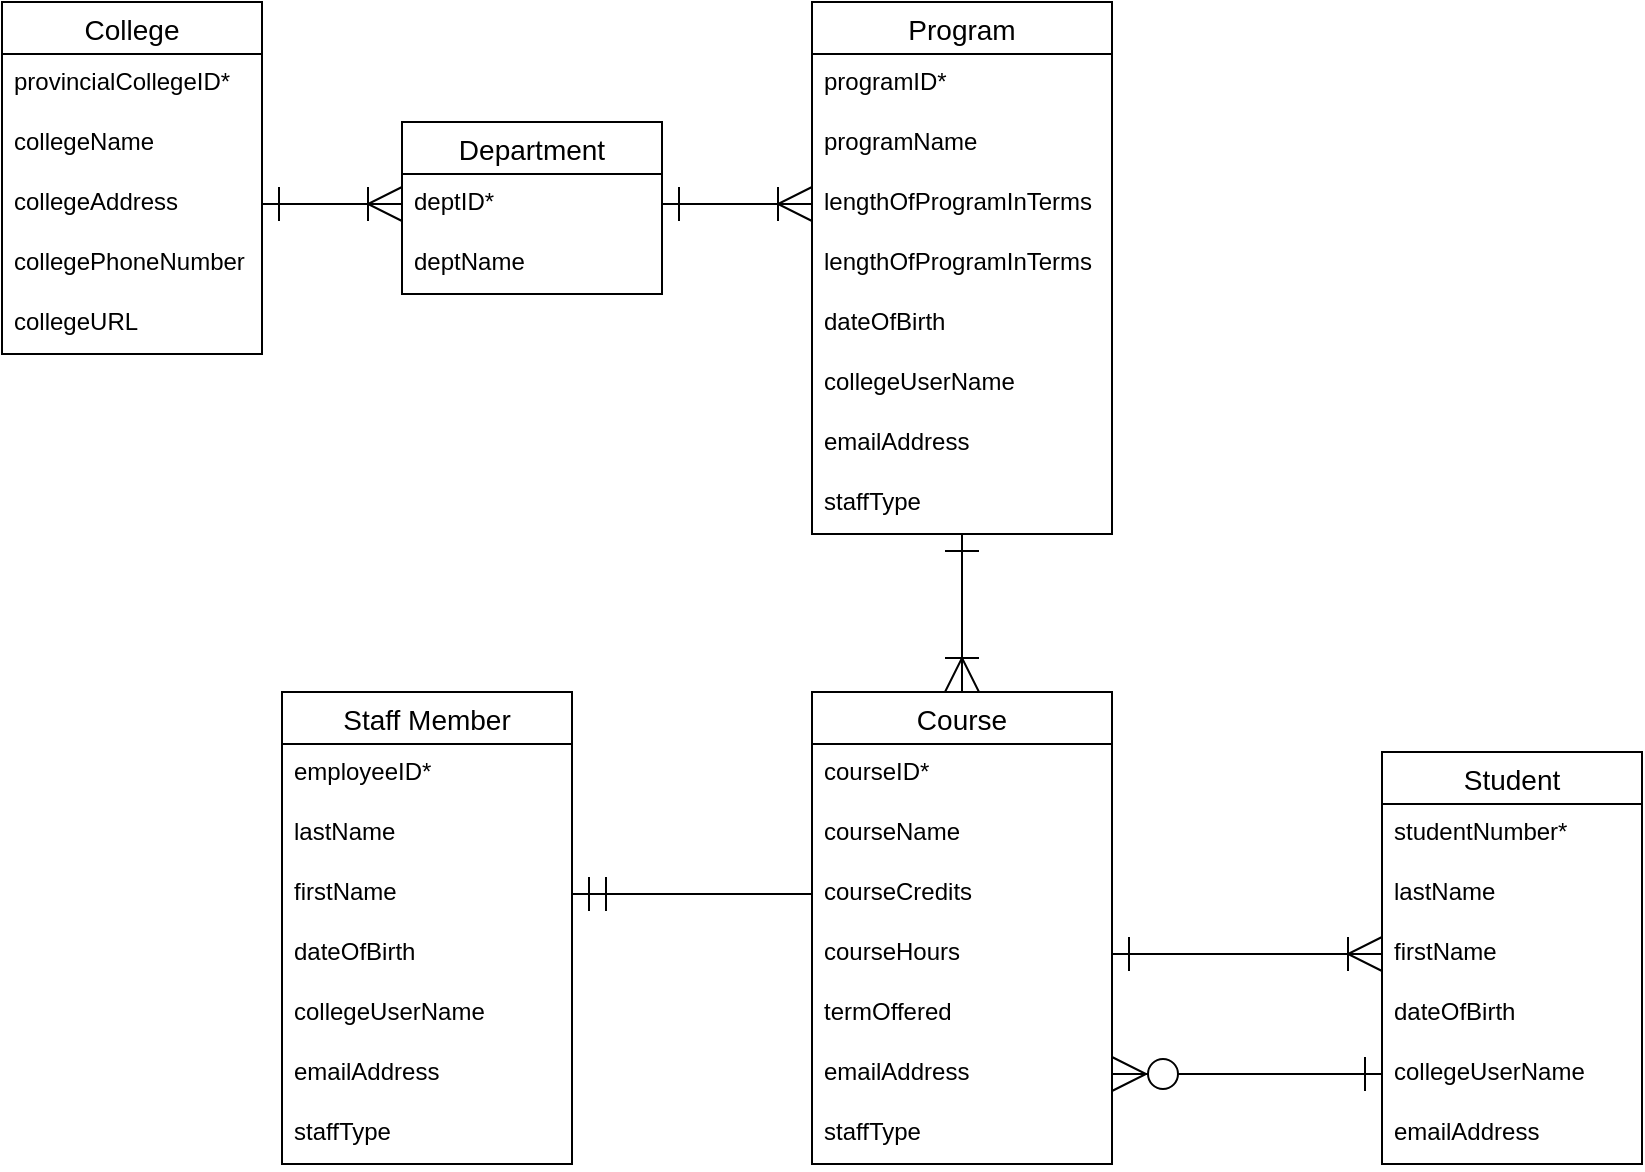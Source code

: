 <mxfile version="14.9.2" type="github">
  <diagram id="qqELx0O74SyiydXtpBy1" name="Page-1">
    <mxGraphModel dx="1185" dy="635" grid="1" gridSize="10" guides="1" tooltips="1" connect="1" arrows="1" fold="1" page="1" pageScale="1" pageWidth="850" pageHeight="1100" math="0" shadow="0">
      <root>
        <mxCell id="0" />
        <mxCell id="1" parent="0" />
        <mxCell id="kNo_PR_JKWqj8q4_l_mU-1" value="College" style="swimlane;fontStyle=0;childLayout=stackLayout;horizontal=1;startSize=26;horizontalStack=0;resizeParent=1;resizeParentMax=0;resizeLast=0;collapsible=1;marginBottom=0;align=center;fontSize=14;swimlaneLine=1;" vertex="1" parent="1">
          <mxGeometry x="20" y="20" width="130" height="176" as="geometry">
            <mxRectangle x="50" y="40" width="80" height="26" as="alternateBounds" />
          </mxGeometry>
        </mxCell>
        <mxCell id="kNo_PR_JKWqj8q4_l_mU-2" value="provincialCollegeID*" style="text;strokeColor=none;fillColor=none;spacingLeft=4;spacingRight=4;overflow=hidden;rotatable=0;points=[[0,0.5],[1,0.5]];portConstraint=eastwest;fontSize=12;" vertex="1" parent="kNo_PR_JKWqj8q4_l_mU-1">
          <mxGeometry y="26" width="130" height="30" as="geometry" />
        </mxCell>
        <mxCell id="kNo_PR_JKWqj8q4_l_mU-3" value="collegeName" style="text;strokeColor=none;fillColor=none;spacingLeft=4;spacingRight=4;overflow=hidden;rotatable=0;points=[[0,0.5],[1,0.5]];portConstraint=eastwest;fontSize=12;" vertex="1" parent="kNo_PR_JKWqj8q4_l_mU-1">
          <mxGeometry y="56" width="130" height="30" as="geometry" />
        </mxCell>
        <mxCell id="kNo_PR_JKWqj8q4_l_mU-4" value="collegeAddress" style="text;strokeColor=none;fillColor=none;spacingLeft=4;spacingRight=4;overflow=hidden;rotatable=0;points=[[0,0.5],[1,0.5]];portConstraint=eastwest;fontSize=12;" vertex="1" parent="kNo_PR_JKWqj8q4_l_mU-1">
          <mxGeometry y="86" width="130" height="30" as="geometry" />
        </mxCell>
        <mxCell id="kNo_PR_JKWqj8q4_l_mU-12" value="collegePhoneNumber&#xa;" style="text;strokeColor=none;fillColor=none;spacingLeft=4;spacingRight=4;overflow=hidden;rotatable=0;points=[[0,0.5],[1,0.5]];portConstraint=eastwest;fontSize=12;" vertex="1" parent="kNo_PR_JKWqj8q4_l_mU-1">
          <mxGeometry y="116" width="130" height="30" as="geometry" />
        </mxCell>
        <mxCell id="kNo_PR_JKWqj8q4_l_mU-13" value="collegeURL" style="text;strokeColor=none;fillColor=none;spacingLeft=4;spacingRight=4;overflow=hidden;rotatable=0;points=[[0,0.5],[1,0.5]];portConstraint=eastwest;fontSize=12;" vertex="1" parent="kNo_PR_JKWqj8q4_l_mU-1">
          <mxGeometry y="146" width="130" height="30" as="geometry" />
        </mxCell>
        <mxCell id="kNo_PR_JKWqj8q4_l_mU-15" value="Department" style="swimlane;fontStyle=0;childLayout=stackLayout;horizontal=1;startSize=26;horizontalStack=0;resizeParent=1;resizeParentMax=0;resizeLast=0;collapsible=1;marginBottom=0;align=center;fontSize=14;swimlaneLine=1;" vertex="1" parent="1">
          <mxGeometry x="220" y="80" width="130" height="86" as="geometry">
            <mxRectangle x="50" y="40" width="80" height="26" as="alternateBounds" />
          </mxGeometry>
        </mxCell>
        <mxCell id="kNo_PR_JKWqj8q4_l_mU-16" value="deptID*" style="text;strokeColor=none;fillColor=none;spacingLeft=4;spacingRight=4;overflow=hidden;rotatable=0;points=[[0,0.5],[1,0.5]];portConstraint=eastwest;fontSize=12;" vertex="1" parent="kNo_PR_JKWqj8q4_l_mU-15">
          <mxGeometry y="26" width="130" height="30" as="geometry" />
        </mxCell>
        <mxCell id="kNo_PR_JKWqj8q4_l_mU-17" value="deptName" style="text;strokeColor=none;fillColor=none;spacingLeft=4;spacingRight=4;overflow=hidden;rotatable=0;points=[[0,0.5],[1,0.5]];portConstraint=eastwest;fontSize=12;" vertex="1" parent="kNo_PR_JKWqj8q4_l_mU-15">
          <mxGeometry y="56" width="130" height="30" as="geometry" />
        </mxCell>
        <mxCell id="kNo_PR_JKWqj8q4_l_mU-21" value="Staff Member" style="swimlane;fontStyle=0;childLayout=stackLayout;horizontal=1;startSize=26;horizontalStack=0;resizeParent=1;resizeParentMax=0;resizeLast=0;collapsible=1;marginBottom=0;align=center;fontSize=14;swimlaneLine=1;" vertex="1" parent="1">
          <mxGeometry x="160" y="365" width="145" height="236" as="geometry">
            <mxRectangle x="50" y="40" width="80" height="26" as="alternateBounds" />
          </mxGeometry>
        </mxCell>
        <mxCell id="kNo_PR_JKWqj8q4_l_mU-22" value="employeeID*" style="text;strokeColor=none;fillColor=none;spacingLeft=4;spacingRight=4;overflow=hidden;rotatable=0;points=[[0,0.5],[1,0.5]];portConstraint=eastwest;fontSize=12;" vertex="1" parent="kNo_PR_JKWqj8q4_l_mU-21">
          <mxGeometry y="26" width="145" height="30" as="geometry" />
        </mxCell>
        <mxCell id="kNo_PR_JKWqj8q4_l_mU-23" value="lastName" style="text;strokeColor=none;fillColor=none;spacingLeft=4;spacingRight=4;overflow=hidden;rotatable=0;points=[[0,0.5],[1,0.5]];portConstraint=eastwest;fontSize=12;" vertex="1" parent="kNo_PR_JKWqj8q4_l_mU-21">
          <mxGeometry y="56" width="145" height="30" as="geometry" />
        </mxCell>
        <mxCell id="kNo_PR_JKWqj8q4_l_mU-24" value="firstName&#xa;" style="text;strokeColor=none;fillColor=none;spacingLeft=4;spacingRight=4;overflow=hidden;rotatable=0;points=[[0,0.5],[1,0.5]];portConstraint=eastwest;fontSize=12;" vertex="1" parent="kNo_PR_JKWqj8q4_l_mU-21">
          <mxGeometry y="86" width="145" height="30" as="geometry" />
        </mxCell>
        <mxCell id="kNo_PR_JKWqj8q4_l_mU-25" value="dateOfBirth" style="text;strokeColor=none;fillColor=none;spacingLeft=4;spacingRight=4;overflow=hidden;rotatable=0;points=[[0,0.5],[1,0.5]];portConstraint=eastwest;fontSize=12;" vertex="1" parent="kNo_PR_JKWqj8q4_l_mU-21">
          <mxGeometry y="116" width="145" height="30" as="geometry" />
        </mxCell>
        <mxCell id="kNo_PR_JKWqj8q4_l_mU-26" value="collegeUserName&#xa;" style="text;strokeColor=none;fillColor=none;spacingLeft=4;spacingRight=4;overflow=hidden;rotatable=0;points=[[0,0.5],[1,0.5]];portConstraint=eastwest;fontSize=12;" vertex="1" parent="kNo_PR_JKWqj8q4_l_mU-21">
          <mxGeometry y="146" width="145" height="30" as="geometry" />
        </mxCell>
        <mxCell id="kNo_PR_JKWqj8q4_l_mU-27" value="emailAddress&#xa;" style="text;strokeColor=none;fillColor=none;spacingLeft=4;spacingRight=4;overflow=hidden;rotatable=0;points=[[0,0.5],[1,0.5]];portConstraint=eastwest;fontSize=12;" vertex="1" parent="kNo_PR_JKWqj8q4_l_mU-21">
          <mxGeometry y="176" width="145" height="30" as="geometry" />
        </mxCell>
        <mxCell id="kNo_PR_JKWqj8q4_l_mU-28" value="staffType" style="text;strokeColor=none;fillColor=none;spacingLeft=4;spacingRight=4;overflow=hidden;rotatable=0;points=[[0,0.5],[1,0.5]];portConstraint=eastwest;fontSize=12;" vertex="1" parent="kNo_PR_JKWqj8q4_l_mU-21">
          <mxGeometry y="206" width="145" height="30" as="geometry" />
        </mxCell>
        <mxCell id="kNo_PR_JKWqj8q4_l_mU-29" value="Student" style="swimlane;fontStyle=0;childLayout=stackLayout;horizontal=1;startSize=26;horizontalStack=0;resizeParent=1;resizeParentMax=0;resizeLast=0;collapsible=1;marginBottom=0;align=center;fontSize=14;swimlaneLine=1;" vertex="1" parent="1">
          <mxGeometry x="710" y="395" width="130" height="206" as="geometry">
            <mxRectangle x="50" y="40" width="80" height="26" as="alternateBounds" />
          </mxGeometry>
        </mxCell>
        <mxCell id="kNo_PR_JKWqj8q4_l_mU-30" value="studentNumber*" style="text;strokeColor=none;fillColor=none;spacingLeft=4;spacingRight=4;overflow=hidden;rotatable=0;points=[[0,0.5],[1,0.5]];portConstraint=eastwest;fontSize=12;" vertex="1" parent="kNo_PR_JKWqj8q4_l_mU-29">
          <mxGeometry y="26" width="130" height="30" as="geometry" />
        </mxCell>
        <mxCell id="kNo_PR_JKWqj8q4_l_mU-31" value="lastName" style="text;strokeColor=none;fillColor=none;spacingLeft=4;spacingRight=4;overflow=hidden;rotatable=0;points=[[0,0.5],[1,0.5]];portConstraint=eastwest;fontSize=12;" vertex="1" parent="kNo_PR_JKWqj8q4_l_mU-29">
          <mxGeometry y="56" width="130" height="30" as="geometry" />
        </mxCell>
        <mxCell id="kNo_PR_JKWqj8q4_l_mU-32" value="firstName&#xa;" style="text;strokeColor=none;fillColor=none;spacingLeft=4;spacingRight=4;overflow=hidden;rotatable=0;points=[[0,0.5],[1,0.5]];portConstraint=eastwest;fontSize=12;" vertex="1" parent="kNo_PR_JKWqj8q4_l_mU-29">
          <mxGeometry y="86" width="130" height="30" as="geometry" />
        </mxCell>
        <mxCell id="kNo_PR_JKWqj8q4_l_mU-33" value="dateOfBirth" style="text;strokeColor=none;fillColor=none;spacingLeft=4;spacingRight=4;overflow=hidden;rotatable=0;points=[[0,0.5],[1,0.5]];portConstraint=eastwest;fontSize=12;" vertex="1" parent="kNo_PR_JKWqj8q4_l_mU-29">
          <mxGeometry y="116" width="130" height="30" as="geometry" />
        </mxCell>
        <mxCell id="kNo_PR_JKWqj8q4_l_mU-34" value="collegeUserName&#xa;" style="text;strokeColor=none;fillColor=none;spacingLeft=4;spacingRight=4;overflow=hidden;rotatable=0;points=[[0,0.5],[1,0.5]];portConstraint=eastwest;fontSize=12;" vertex="1" parent="kNo_PR_JKWqj8q4_l_mU-29">
          <mxGeometry y="146" width="130" height="30" as="geometry" />
        </mxCell>
        <mxCell id="kNo_PR_JKWqj8q4_l_mU-35" value="emailAddress&#xa;" style="text;strokeColor=none;fillColor=none;spacingLeft=4;spacingRight=4;overflow=hidden;rotatable=0;points=[[0,0.5],[1,0.5]];portConstraint=eastwest;fontSize=12;" vertex="1" parent="kNo_PR_JKWqj8q4_l_mU-29">
          <mxGeometry y="176" width="130" height="30" as="geometry" />
        </mxCell>
        <mxCell id="kNo_PR_JKWqj8q4_l_mU-66" style="edgeStyle=orthogonalEdgeStyle;rounded=0;orthogonalLoop=1;jettySize=auto;html=1;entryX=0.5;entryY=0;entryDx=0;entryDy=0;fontSize=14;startArrow=ERone;startFill=0;endArrow=ERoneToMany;endFill=0;startSize=15;endSize=15;strokeWidth=1;" edge="1" parent="1" source="kNo_PR_JKWqj8q4_l_mU-37" target="kNo_PR_JKWqj8q4_l_mU-45">
          <mxGeometry relative="1" as="geometry" />
        </mxCell>
        <mxCell id="kNo_PR_JKWqj8q4_l_mU-37" value="Program" style="swimlane;fontStyle=0;childLayout=stackLayout;horizontal=1;startSize=26;horizontalStack=0;resizeParent=1;resizeParentMax=0;resizeLast=0;collapsible=1;marginBottom=0;align=center;fontSize=14;swimlaneLine=1;" vertex="1" parent="1">
          <mxGeometry x="425" y="20" width="150" height="266" as="geometry">
            <mxRectangle x="50" y="40" width="80" height="26" as="alternateBounds" />
          </mxGeometry>
        </mxCell>
        <mxCell id="kNo_PR_JKWqj8q4_l_mU-38" value="programID*" style="text;strokeColor=none;fillColor=none;spacingLeft=4;spacingRight=4;overflow=hidden;rotatable=0;points=[[0,0.5],[1,0.5]];portConstraint=eastwest;fontSize=12;" vertex="1" parent="kNo_PR_JKWqj8q4_l_mU-37">
          <mxGeometry y="26" width="150" height="30" as="geometry" />
        </mxCell>
        <mxCell id="kNo_PR_JKWqj8q4_l_mU-39" value="programName" style="text;strokeColor=none;fillColor=none;spacingLeft=4;spacingRight=4;overflow=hidden;rotatable=0;points=[[0,0.5],[1,0.5]];portConstraint=eastwest;fontSize=12;" vertex="1" parent="kNo_PR_JKWqj8q4_l_mU-37">
          <mxGeometry y="56" width="150" height="30" as="geometry" />
        </mxCell>
        <mxCell id="kNo_PR_JKWqj8q4_l_mU-69" value="lengthOfProgramInTerms" style="text;strokeColor=none;fillColor=none;spacingLeft=4;spacingRight=4;overflow=hidden;rotatable=0;points=[[0,0.5],[1,0.5]];portConstraint=eastwest;fontSize=12;" vertex="1" parent="kNo_PR_JKWqj8q4_l_mU-37">
          <mxGeometry y="86" width="150" height="30" as="geometry" />
        </mxCell>
        <mxCell id="kNo_PR_JKWqj8q4_l_mU-40" value="lengthOfProgramInTerms" style="text;strokeColor=none;fillColor=none;spacingLeft=4;spacingRight=4;overflow=hidden;rotatable=0;points=[[0,0.5],[1,0.5]];portConstraint=eastwest;fontSize=12;" vertex="1" parent="kNo_PR_JKWqj8q4_l_mU-37">
          <mxGeometry y="116" width="150" height="30" as="geometry" />
        </mxCell>
        <mxCell id="kNo_PR_JKWqj8q4_l_mU-41" value="dateOfBirth" style="text;strokeColor=none;fillColor=none;spacingLeft=4;spacingRight=4;overflow=hidden;rotatable=0;points=[[0,0.5],[1,0.5]];portConstraint=eastwest;fontSize=12;" vertex="1" parent="kNo_PR_JKWqj8q4_l_mU-37">
          <mxGeometry y="146" width="150" height="30" as="geometry" />
        </mxCell>
        <mxCell id="kNo_PR_JKWqj8q4_l_mU-42" value="collegeUserName&#xa;" style="text;strokeColor=none;fillColor=none;spacingLeft=4;spacingRight=4;overflow=hidden;rotatable=0;points=[[0,0.5],[1,0.5]];portConstraint=eastwest;fontSize=12;" vertex="1" parent="kNo_PR_JKWqj8q4_l_mU-37">
          <mxGeometry y="176" width="150" height="30" as="geometry" />
        </mxCell>
        <mxCell id="kNo_PR_JKWqj8q4_l_mU-43" value="emailAddress&#xa;" style="text;strokeColor=none;fillColor=none;spacingLeft=4;spacingRight=4;overflow=hidden;rotatable=0;points=[[0,0.5],[1,0.5]];portConstraint=eastwest;fontSize=12;" vertex="1" parent="kNo_PR_JKWqj8q4_l_mU-37">
          <mxGeometry y="206" width="150" height="30" as="geometry" />
        </mxCell>
        <mxCell id="kNo_PR_JKWqj8q4_l_mU-44" value="staffType" style="text;strokeColor=none;fillColor=none;spacingLeft=4;spacingRight=4;overflow=hidden;rotatable=0;points=[[0,0.5],[1,0.5]];portConstraint=eastwest;fontSize=12;" vertex="1" parent="kNo_PR_JKWqj8q4_l_mU-37">
          <mxGeometry y="236" width="150" height="30" as="geometry" />
        </mxCell>
        <mxCell id="kNo_PR_JKWqj8q4_l_mU-45" value="Course" style="swimlane;fontStyle=0;childLayout=stackLayout;horizontal=1;startSize=26;horizontalStack=0;resizeParent=1;resizeParentMax=0;resizeLast=0;collapsible=1;marginBottom=0;align=center;fontSize=14;swimlaneLine=1;" vertex="1" parent="1">
          <mxGeometry x="425" y="365" width="150" height="236" as="geometry">
            <mxRectangle x="50" y="40" width="80" height="26" as="alternateBounds" />
          </mxGeometry>
        </mxCell>
        <mxCell id="kNo_PR_JKWqj8q4_l_mU-46" value="courseID*" style="text;strokeColor=none;fillColor=none;spacingLeft=4;spacingRight=4;overflow=hidden;rotatable=0;points=[[0,0.5],[1,0.5]];portConstraint=eastwest;fontSize=12;" vertex="1" parent="kNo_PR_JKWqj8q4_l_mU-45">
          <mxGeometry y="26" width="150" height="30" as="geometry" />
        </mxCell>
        <mxCell id="kNo_PR_JKWqj8q4_l_mU-47" value="courseName&#xa;" style="text;strokeColor=none;fillColor=none;spacingLeft=4;spacingRight=4;overflow=hidden;rotatable=0;points=[[0,0.5],[1,0.5]];portConstraint=eastwest;fontSize=12;" vertex="1" parent="kNo_PR_JKWqj8q4_l_mU-45">
          <mxGeometry y="56" width="150" height="30" as="geometry" />
        </mxCell>
        <mxCell id="kNo_PR_JKWqj8q4_l_mU-48" value="courseCredits" style="text;strokeColor=none;fillColor=none;spacingLeft=4;spacingRight=4;overflow=hidden;rotatable=0;points=[[0,0.5],[1,0.5]];portConstraint=eastwest;fontSize=12;" vertex="1" parent="kNo_PR_JKWqj8q4_l_mU-45">
          <mxGeometry y="86" width="150" height="30" as="geometry" />
        </mxCell>
        <mxCell id="kNo_PR_JKWqj8q4_l_mU-49" value="courseHours&#xa;" style="text;strokeColor=none;fillColor=none;spacingLeft=4;spacingRight=4;overflow=hidden;rotatable=0;points=[[0,0.5],[1,0.5]];portConstraint=eastwest;fontSize=12;" vertex="1" parent="kNo_PR_JKWqj8q4_l_mU-45">
          <mxGeometry y="116" width="150" height="30" as="geometry" />
        </mxCell>
        <mxCell id="kNo_PR_JKWqj8q4_l_mU-50" value="termOffered" style="text;strokeColor=none;fillColor=none;spacingLeft=4;spacingRight=4;overflow=hidden;rotatable=0;points=[[0,0.5],[1,0.5]];portConstraint=eastwest;fontSize=12;" vertex="1" parent="kNo_PR_JKWqj8q4_l_mU-45">
          <mxGeometry y="146" width="150" height="30" as="geometry" />
        </mxCell>
        <mxCell id="kNo_PR_JKWqj8q4_l_mU-51" value="emailAddress&#xa;" style="text;strokeColor=none;fillColor=none;spacingLeft=4;spacingRight=4;overflow=hidden;rotatable=0;points=[[0,0.5],[1,0.5]];portConstraint=eastwest;fontSize=12;" vertex="1" parent="kNo_PR_JKWqj8q4_l_mU-45">
          <mxGeometry y="176" width="150" height="30" as="geometry" />
        </mxCell>
        <mxCell id="kNo_PR_JKWqj8q4_l_mU-52" value="staffType" style="text;strokeColor=none;fillColor=none;spacingLeft=4;spacingRight=4;overflow=hidden;rotatable=0;points=[[0,0.5],[1,0.5]];portConstraint=eastwest;fontSize=12;" vertex="1" parent="kNo_PR_JKWqj8q4_l_mU-45">
          <mxGeometry y="206" width="150" height="30" as="geometry" />
        </mxCell>
        <mxCell id="kNo_PR_JKWqj8q4_l_mU-60" style="edgeStyle=orthogonalEdgeStyle;rounded=0;orthogonalLoop=1;jettySize=auto;html=1;exitX=1;exitY=0.5;exitDx=0;exitDy=0;entryX=0;entryY=0.5;entryDx=0;entryDy=0;fontSize=14;startArrow=ERone;startFill=0;endArrow=ERoneToMany;endFill=0;startSize=15;strokeWidth=1;endSize=15;" edge="1" parent="1" source="kNo_PR_JKWqj8q4_l_mU-4" target="kNo_PR_JKWqj8q4_l_mU-16">
          <mxGeometry relative="1" as="geometry" />
        </mxCell>
        <mxCell id="kNo_PR_JKWqj8q4_l_mU-64" style="edgeStyle=orthogonalEdgeStyle;rounded=0;orthogonalLoop=1;jettySize=auto;html=1;entryX=0;entryY=0.5;entryDx=0;entryDy=0;fontSize=14;startArrow=ERone;startFill=0;endArrow=ERoneToMany;endFill=0;startSize=15;strokeWidth=1;endSize=15;" edge="1" parent="1" source="kNo_PR_JKWqj8q4_l_mU-16" target="kNo_PR_JKWqj8q4_l_mU-69">
          <mxGeometry relative="1" as="geometry">
            <mxPoint x="400" y="122.5" as="sourcePoint" />
            <mxPoint x="520" y="122.5" as="targetPoint" />
          </mxGeometry>
        </mxCell>
        <mxCell id="kNo_PR_JKWqj8q4_l_mU-67" style="edgeStyle=orthogonalEdgeStyle;rounded=0;orthogonalLoop=1;jettySize=auto;html=1;exitX=0;exitY=0.5;exitDx=0;exitDy=0;entryX=1;entryY=0.5;entryDx=0;entryDy=0;fontSize=14;startArrow=none;startFill=0;endArrow=ERmandOne;endFill=0;startSize=15;endSize=15;strokeWidth=1;" edge="1" parent="1" source="kNo_PR_JKWqj8q4_l_mU-48" target="kNo_PR_JKWqj8q4_l_mU-24">
          <mxGeometry relative="1" as="geometry" />
        </mxCell>
        <mxCell id="kNo_PR_JKWqj8q4_l_mU-70" style="edgeStyle=orthogonalEdgeStyle;rounded=0;orthogonalLoop=1;jettySize=auto;html=1;exitX=1;exitY=0.5;exitDx=0;exitDy=0;entryX=0;entryY=0.5;entryDx=0;entryDy=0;fontSize=14;startArrow=ERone;startFill=0;endArrow=ERoneToMany;endFill=0;startSize=15;endSize=15;strokeWidth=1;" edge="1" parent="1" source="kNo_PR_JKWqj8q4_l_mU-49" target="kNo_PR_JKWqj8q4_l_mU-32">
          <mxGeometry relative="1" as="geometry" />
        </mxCell>
        <mxCell id="kNo_PR_JKWqj8q4_l_mU-71" style="edgeStyle=orthogonalEdgeStyle;rounded=0;orthogonalLoop=1;jettySize=auto;html=1;exitX=0;exitY=0.5;exitDx=0;exitDy=0;entryX=1;entryY=0.5;entryDx=0;entryDy=0;fontSize=14;startArrow=ERone;startFill=0;endArrow=ERzeroToMany;endFill=1;startSize=15;endSize=15;strokeWidth=1;" edge="1" parent="1" source="kNo_PR_JKWqj8q4_l_mU-34" target="kNo_PR_JKWqj8q4_l_mU-51">
          <mxGeometry relative="1" as="geometry" />
        </mxCell>
      </root>
    </mxGraphModel>
  </diagram>
</mxfile>
